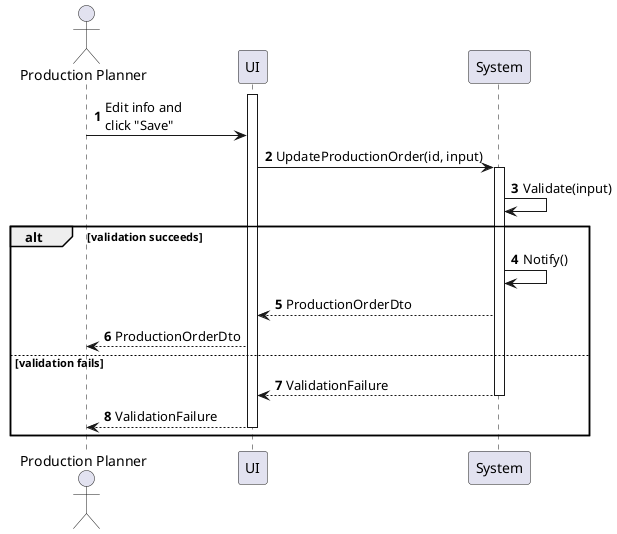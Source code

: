 @startuml production-order-update
autonumber

actor "Production Planner" as a
participant UI as f
participant System as b

activate f
a -> f : Edit info and\nclick "Save"
f -> b : UpdateProductionOrder(id, input)
activate b
b -> b : Validate(input)

alt validation succeeds
    b -> b : Notify()
    b --> f : ProductionOrderDto
    f --> a : ProductionOrderDto
else validation fails
    return ValidationFailure
    f --> a : ValidationFailure
    deactivate f
end
@enduml